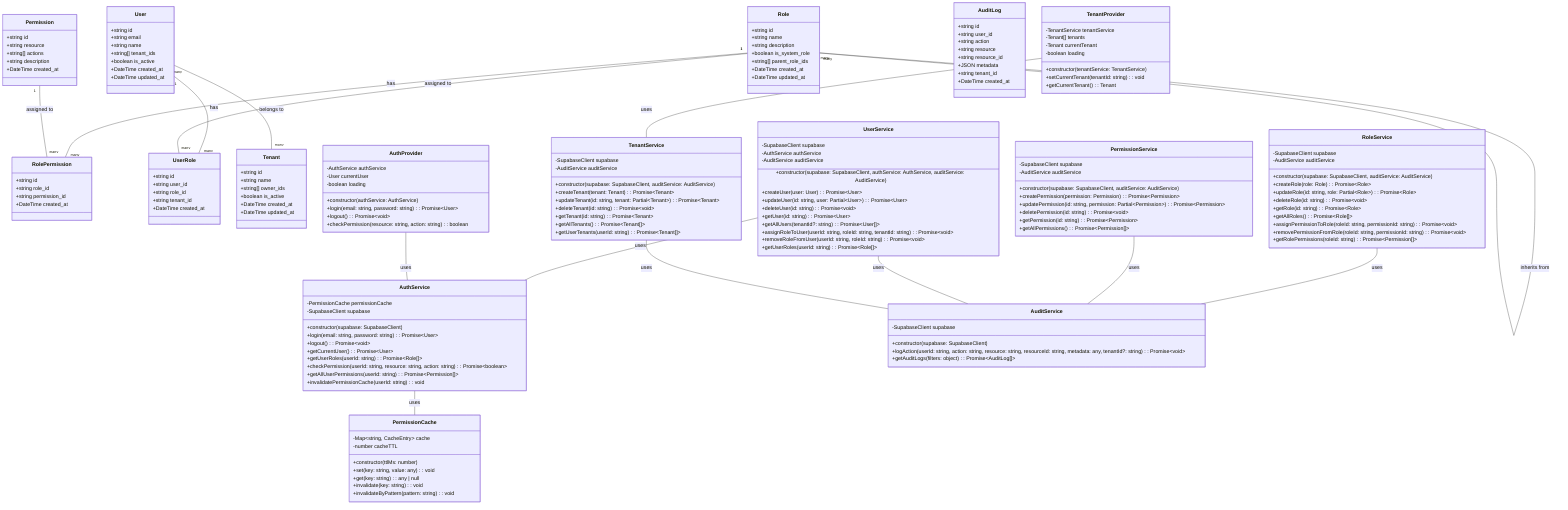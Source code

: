 classDiagram
    %% Data Models
    class Role {
        +string id
        +string name
        +string description
        +boolean is_system_role
        +string[] parent_role_ids
        +DateTime created_at
        +DateTime updated_at
    }
    
    class Permission {
        +string id
        +string resource
        +string[] actions
        +string description
        +DateTime created_at
    }
    
    class RolePermission {
        +string id
        +string role_id
        +string permission_id
        +DateTime created_at
    }
    
    class UserRole {
        +string id
        +string user_id
        +string role_id
        +string tenant_id
        +DateTime created_at
    }
    
    class User {
        +string id
        +string email
        +string name
        +string[] tenant_ids
        +boolean is_active
        +DateTime created_at
        +DateTime updated_at
    }
    
    class Tenant {
        +string id
        +string name
        +string[] owner_ids
        +boolean is_active
        +DateTime created_at
        +DateTime updated_at
    }
    
    class AuditLog {
        +string id
        +string user_id
        +string action
        +string resource
        +string resource_id
        +JSON metadata
        +string tenant_id
        +DateTime created_at
    }
    
    %% Services
    class AuthService {
        -PermissionCache permissionCache
        -SupabaseClient supabase
        +constructor(supabase: SupabaseClient)
        +login(email: string, password: string): Promise~User~
        +logout(): Promise~void~
        +getCurrentUser(): Promise~User~
        +getUserRoles(userId: string): Promise~Role[]~
        +checkPermission(userId: string, resource: string, action: string): Promise~boolean~
        +getAllUserPermissions(userId: string): Promise~Permission[]~
        +invalidatePermissionCache(userId: string): void
    }
    
    class RoleService {
        -SupabaseClient supabase
        -AuditService auditService
        +constructor(supabase: SupabaseClient, auditService: AuditService)
        +createRole(role: Role): Promise~Role~
        +updateRole(id: string, role: Partial~Role~): Promise~Role~
        +deleteRole(id: string): Promise~void~
        +getRole(id: string): Promise~Role~
        +getAllRoles(): Promise~Role[]~
        +assignPermissionToRole(roleId: string, permissionId: string): Promise~void~
        +removePermissionFromRole(roleId: string, permissionId: string): Promise~void~
        +getRolePermissions(roleId: string): Promise~Permission[]~
    }
    
    class PermissionService {
        -SupabaseClient supabase
        -AuditService auditService
        +constructor(supabase: SupabaseClient, auditService: AuditService)
        +createPermission(permission: Permission): Promise~Permission~
        +updatePermission(id: string, permission: Partial~Permission~): Promise~Permission~
        +deletePermission(id: string): Promise~void~
        +getPermission(id: string): Promise~Permission~
        +getAllPermissions(): Promise~Permission[]~
    }
    
    class UserService {
        -SupabaseClient supabase
        -AuthService authService
        -AuditService auditService
        +constructor(supabase: SupabaseClient, authService: AuthService, auditService: AuditService)
        +createUser(user: User): Promise~User~
        +updateUser(id: string, user: Partial~User~): Promise~User~
        +deleteUser(id: string): Promise~void~
        +getUser(id: string): Promise~User~
        +getAllUsers(tenantId?: string): Promise~User[]~
        +assignRoleToUser(userId: string, roleId: string, tenantId: string): Promise~void~
        +removeRoleFromUser(userId: string, roleId: string): Promise~void~
        +getUserRoles(userId: string): Promise~Role[]~
    }
    
    class TenantService {
        -SupabaseClient supabase
        -AuditService auditService
        +constructor(supabase: SupabaseClient, auditService: AuditService)
        +createTenant(tenant: Tenant): Promise~Tenant~
        +updateTenant(id: string, tenant: Partial~Tenant~): Promise~Tenant~
        +deleteTenant(id: string): Promise~void~
        +getTenant(id: string): Promise~Tenant~
        +getAllTenants(): Promise~Tenant[]~
        +getUserTenants(userId: string): Promise~Tenant[]~
    }
    
    class AuditService {
        -SupabaseClient supabase
        +constructor(supabase: SupabaseClient)
        +logAction(userId: string, action: string, resource: string, resourceId: string, metadata: any, tenantId?: string): Promise~void~
        +getAuditLogs(filters: object): Promise~AuditLog[]~
    }
    
    class PermissionCache {
        -Map~string, CacheEntry~ cache
        -number cacheTTL
        +constructor(ttlMs: number)
        +set(key: string, value: any): void
        +get(key: string): any | null
        +invalidate(key: string): void
        +invalidateByPattern(pattern: string): void
    }

    %% Hooks and Context Providers
    class AuthProvider {
        -AuthService authService
        -User currentUser
        -boolean loading
        +constructor(authService: AuthService)
        +login(email: string, password: string): Promise~User~
        +logout(): Promise~void~
        +checkPermission(resource: string, action: string): boolean
    }
    
    class TenantProvider {
        -TenantService tenantService
        -Tenant[] tenants
        -Tenant currentTenant
        -boolean loading
        +constructor(tenantService: TenantService)
        +setCurrentTenant(tenantId: string): void
        +getCurrentTenant(): Tenant
    }
    
    %% Relationships
    User "1" -- "many" UserRole : has
    Role "1" -- "many" UserRole : assigned to
    Role "1" -- "many" RolePermission : has
    Permission "1" -- "many" RolePermission : assigned to
    Role "many" -- "many" Role : inherits from
    User "many" -- "many" Tenant : belongs to
    AuthService -- PermissionCache : uses
    RoleService -- AuditService : uses
    PermissionService -- AuditService : uses
    UserService -- AuthService : uses
    UserService -- AuditService : uses
    TenantService -- AuditService : uses
    AuthProvider -- AuthService : uses
    TenantProvider -- TenantService : uses